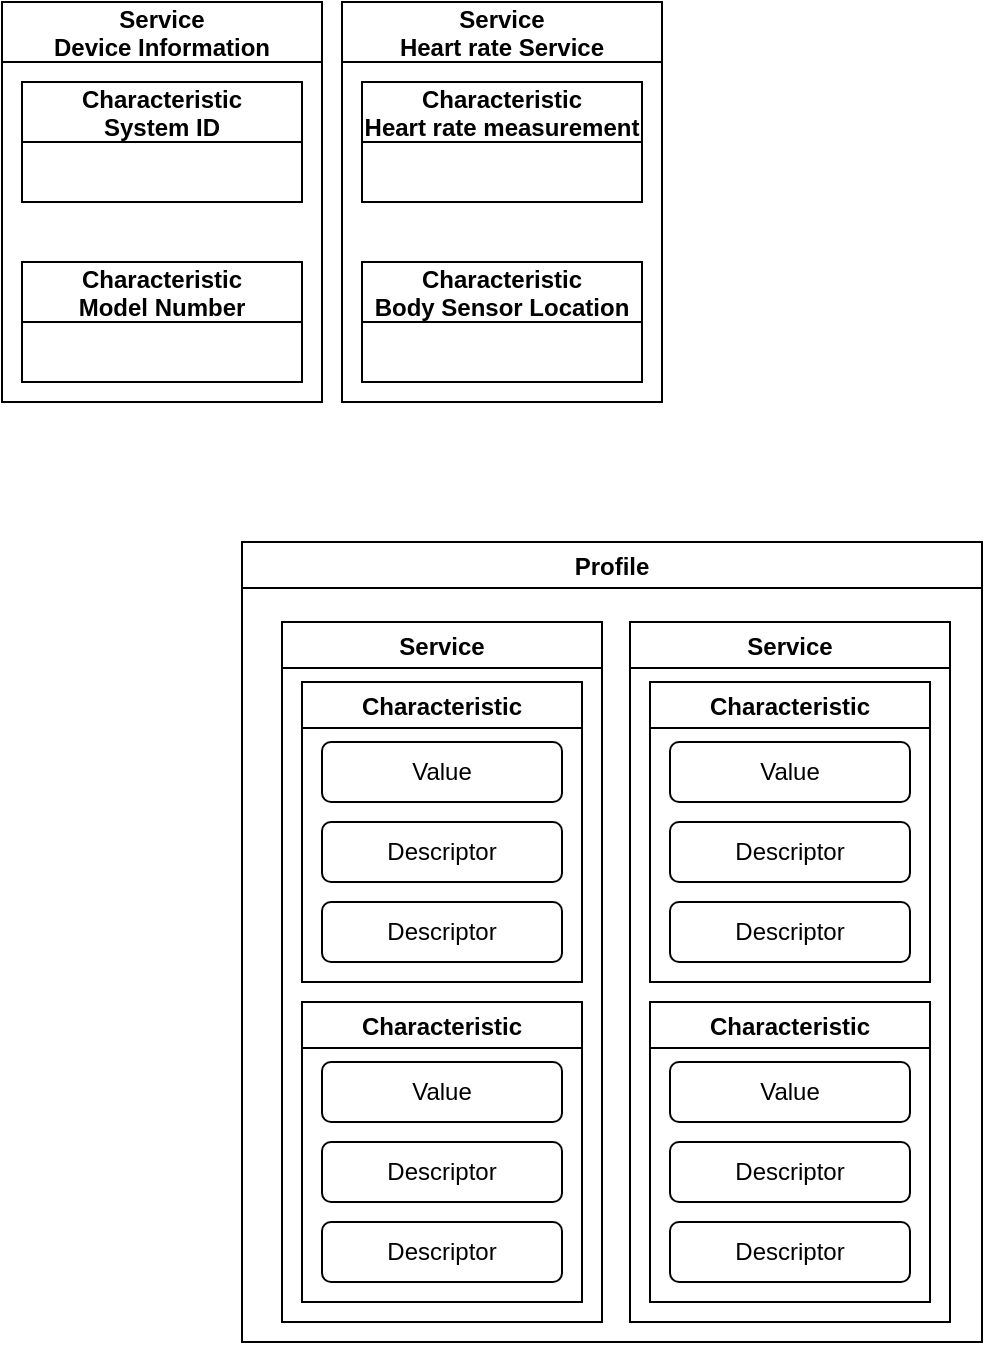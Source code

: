 <mxfile version="15.2.7" type="device"><diagram id="3N4vMpN9QJuexOmkwLoD" name="Page-1"><mxGraphModel dx="1422" dy="822" grid="1" gridSize="10" guides="1" tooltips="1" connect="1" arrows="1" fold="1" page="1" pageScale="1" pageWidth="827" pageHeight="1169" math="0" shadow="0"><root><mxCell id="0"/><mxCell id="1" parent="0"/><mxCell id="hDSHp8fbCGOLfFBUKRri-1" value="Profile" style="swimlane;" vertex="1" parent="1"><mxGeometry x="220" y="320" width="370" height="400" as="geometry"/></mxCell><mxCell id="hDSHp8fbCGOLfFBUKRri-2" value="Service" style="swimlane;" vertex="1" parent="hDSHp8fbCGOLfFBUKRri-1"><mxGeometry x="20" y="40" width="160" height="350" as="geometry"/></mxCell><mxCell id="hDSHp8fbCGOLfFBUKRri-3" value="Characteristic" style="swimlane;" vertex="1" parent="hDSHp8fbCGOLfFBUKRri-2"><mxGeometry x="10" y="30" width="140" height="150" as="geometry"/></mxCell><mxCell id="hDSHp8fbCGOLfFBUKRri-4" value="Value" style="rounded=1;whiteSpace=wrap;html=1;" vertex="1" parent="hDSHp8fbCGOLfFBUKRri-3"><mxGeometry x="10" y="30" width="120" height="30" as="geometry"/></mxCell><mxCell id="hDSHp8fbCGOLfFBUKRri-6" value="Descriptor" style="rounded=1;whiteSpace=wrap;html=1;" vertex="1" parent="hDSHp8fbCGOLfFBUKRri-3"><mxGeometry x="10" y="70" width="120" height="30" as="geometry"/></mxCell><mxCell id="hDSHp8fbCGOLfFBUKRri-5" value="Descriptor" style="rounded=1;whiteSpace=wrap;html=1;" vertex="1" parent="hDSHp8fbCGOLfFBUKRri-3"><mxGeometry x="10" y="110" width="120" height="30" as="geometry"/></mxCell><mxCell id="hDSHp8fbCGOLfFBUKRri-17" value="Characteristic" style="swimlane;" vertex="1" parent="hDSHp8fbCGOLfFBUKRri-2"><mxGeometry x="10" y="190" width="140" height="150" as="geometry"/></mxCell><mxCell id="hDSHp8fbCGOLfFBUKRri-18" value="Value" style="rounded=1;whiteSpace=wrap;html=1;" vertex="1" parent="hDSHp8fbCGOLfFBUKRri-17"><mxGeometry x="10" y="30" width="120" height="30" as="geometry"/></mxCell><mxCell id="hDSHp8fbCGOLfFBUKRri-19" value="Descriptor" style="rounded=1;whiteSpace=wrap;html=1;" vertex="1" parent="hDSHp8fbCGOLfFBUKRri-17"><mxGeometry x="10" y="70" width="120" height="30" as="geometry"/></mxCell><mxCell id="hDSHp8fbCGOLfFBUKRri-20" value="Descriptor" style="rounded=1;whiteSpace=wrap;html=1;" vertex="1" parent="hDSHp8fbCGOLfFBUKRri-17"><mxGeometry x="10" y="110" width="120" height="30" as="geometry"/></mxCell><mxCell id="hDSHp8fbCGOLfFBUKRri-7" value="Service" style="swimlane;" vertex="1" parent="hDSHp8fbCGOLfFBUKRri-1"><mxGeometry x="194" y="40" width="160" height="350" as="geometry"/></mxCell><mxCell id="hDSHp8fbCGOLfFBUKRri-8" value="Characteristic" style="swimlane;" vertex="1" parent="hDSHp8fbCGOLfFBUKRri-7"><mxGeometry x="10" y="30" width="140" height="150" as="geometry"/></mxCell><mxCell id="hDSHp8fbCGOLfFBUKRri-9" value="Value" style="rounded=1;whiteSpace=wrap;html=1;" vertex="1" parent="hDSHp8fbCGOLfFBUKRri-8"><mxGeometry x="10" y="30" width="120" height="30" as="geometry"/></mxCell><mxCell id="hDSHp8fbCGOLfFBUKRri-10" value="Descriptor" style="rounded=1;whiteSpace=wrap;html=1;" vertex="1" parent="hDSHp8fbCGOLfFBUKRri-8"><mxGeometry x="10" y="70" width="120" height="30" as="geometry"/></mxCell><mxCell id="hDSHp8fbCGOLfFBUKRri-11" value="Descriptor" style="rounded=1;whiteSpace=wrap;html=1;" vertex="1" parent="hDSHp8fbCGOLfFBUKRri-8"><mxGeometry x="10" y="110" width="120" height="30" as="geometry"/></mxCell><mxCell id="hDSHp8fbCGOLfFBUKRri-21" value="Characteristic" style="swimlane;" vertex="1" parent="hDSHp8fbCGOLfFBUKRri-7"><mxGeometry x="10" y="190" width="140" height="150" as="geometry"/></mxCell><mxCell id="hDSHp8fbCGOLfFBUKRri-22" value="Value" style="rounded=1;whiteSpace=wrap;html=1;" vertex="1" parent="hDSHp8fbCGOLfFBUKRri-21"><mxGeometry x="10" y="30" width="120" height="30" as="geometry"/></mxCell><mxCell id="hDSHp8fbCGOLfFBUKRri-23" value="Descriptor" style="rounded=1;whiteSpace=wrap;html=1;" vertex="1" parent="hDSHp8fbCGOLfFBUKRri-21"><mxGeometry x="10" y="70" width="120" height="30" as="geometry"/></mxCell><mxCell id="hDSHp8fbCGOLfFBUKRri-24" value="Descriptor" style="rounded=1;whiteSpace=wrap;html=1;" vertex="1" parent="hDSHp8fbCGOLfFBUKRri-21"><mxGeometry x="10" y="110" width="120" height="30" as="geometry"/></mxCell><mxCell id="hDSHp8fbCGOLfFBUKRri-12" value="Service&#10;Heart rate Service" style="swimlane;startSize=30;" vertex="1" parent="1"><mxGeometry x="270" y="50" width="160" height="200" as="geometry"/></mxCell><mxCell id="hDSHp8fbCGOLfFBUKRri-13" value="Characteristic&#10;Heart rate measurement" style="swimlane;startSize=30;" vertex="1" parent="hDSHp8fbCGOLfFBUKRri-12"><mxGeometry x="10" y="40" width="140" height="60" as="geometry"/></mxCell><mxCell id="hDSHp8fbCGOLfFBUKRri-27" value="Characteristic&#10;Body Sensor Location" style="swimlane;startSize=30;" vertex="1" parent="hDSHp8fbCGOLfFBUKRri-12"><mxGeometry x="10" y="130" width="140" height="60" as="geometry"/></mxCell><mxCell id="hDSHp8fbCGOLfFBUKRri-28" value="Service&#10;Device Information" style="swimlane;startSize=30;" vertex="1" parent="1"><mxGeometry x="100" y="50" width="160" height="200" as="geometry"/></mxCell><mxCell id="hDSHp8fbCGOLfFBUKRri-29" value="Characteristic&#10;System ID" style="swimlane;startSize=30;" vertex="1" parent="hDSHp8fbCGOLfFBUKRri-28"><mxGeometry x="10" y="40" width="140" height="60" as="geometry"/></mxCell><mxCell id="hDSHp8fbCGOLfFBUKRri-30" value="Characteristic&#10;Model Number" style="swimlane;startSize=30;" vertex="1" parent="hDSHp8fbCGOLfFBUKRri-28"><mxGeometry x="10" y="130" width="140" height="60" as="geometry"/></mxCell></root></mxGraphModel></diagram></mxfile>
